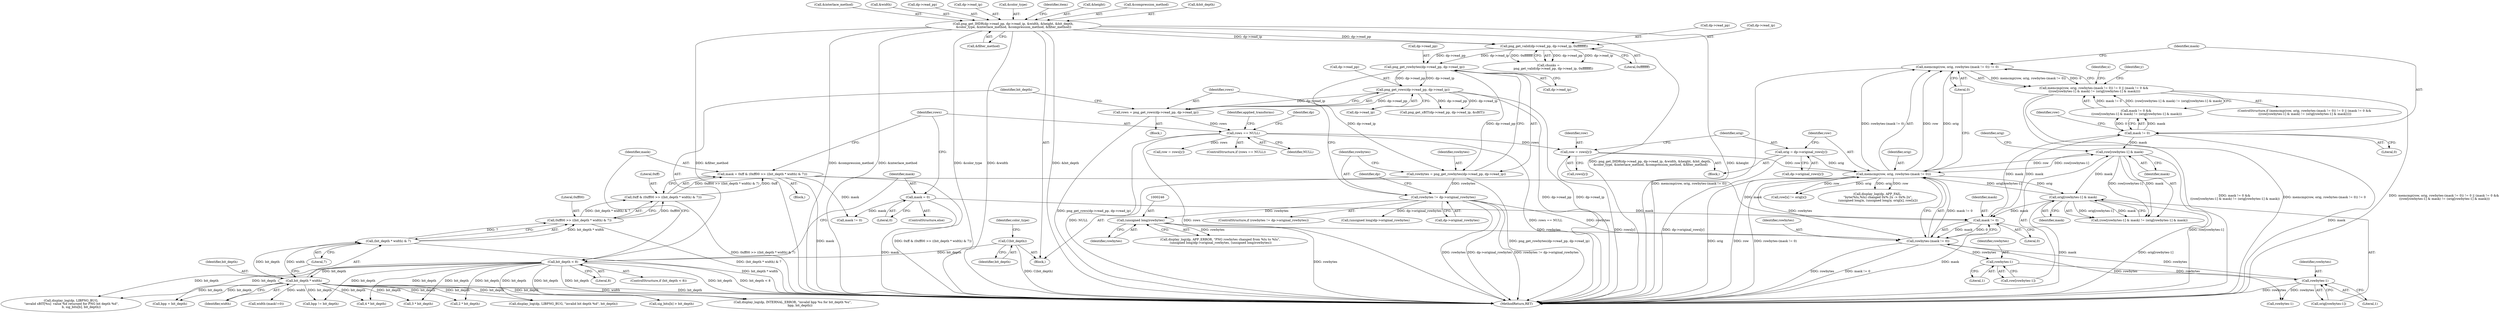 digraph "0_Android_9d4853418ab2f754c2b63e091c29c5529b8b86ca_21@API" {
"1000334" [label="(Call,memcmp(row, orig, rowbytes-(mask != 0)) != 0)"];
"1000335" [label="(Call,memcmp(row, orig, rowbytes-(mask != 0)))"];
"1000349" [label="(Call,row[rowbytes-1] & mask)"];
"1000345" [label="(Call,mask != 0)"];
"1000340" [label="(Call,mask != 0)"];
"1000265" [label="(Call,mask = 0xff & (0xff00 >> ((bit_depth * width) & 7)))"];
"1000267" [label="(Call,0xff & (0xff00 >> ((bit_depth * width) & 7)))"];
"1000269" [label="(Call,0xff00 >> ((bit_depth * width) & 7))"];
"1000271" [label="(Call,(bit_depth * width) & 7)"];
"1000272" [label="(Call,bit_depth * width)"];
"1000261" [label="(Call,bit_depth < 8)"];
"1000176" [label="(Call,C(bit_depth))"];
"1000277" [label="(Call,mask = 0)"];
"1000356" [label="(Call,orig[rowbytes-1] & mask)"];
"1000319" [label="(Call,row = rows[y])"];
"1000281" [label="(Call,rows == NULL)"];
"1000250" [label="(Call,rows = png_get_rows(dp->read_pp, dp->read_ip))"];
"1000252" [label="(Call,png_get_rows(dp->read_pp, dp->read_ip))"];
"1000223" [label="(Call,png_get_rowbytes(dp->read_pp, dp->read_ip))"];
"1000197" [label="(Call,png_get_valid(dp->read_pp, dp->read_ip, 0xffffffff))"];
"1000146" [label="(Call,png_get_IHDR(dp->read_pp, dp->read_ip, &width, &height, &bit_depth,\n &color_type, &interlace_method, &compression_method, &filter_method))"];
"1000325" [label="(Call,orig = dp->original_rows[y])"];
"1000338" [label="(Call,rowbytes-(mask != 0))"];
"1000245" [label="(Call,(unsigned long)rowbytes)"];
"1000231" [label="(Call,rowbytes != dp->original_rowbytes)"];
"1000221" [label="(Call,rowbytes = png_get_rowbytes(dp->read_pp, dp->read_ip))"];
"1000359" [label="(Call,rowbytes-1)"];
"1000352" [label="(Call,rowbytes-1)"];
"1000333" [label="(Call,memcmp(row, orig, rowbytes-(mask != 0)) != 0 || (mask != 0 &&\n ((row[rowbytes-1] & mask) != (orig[rowbytes-1] & mask))))"];
"1000265" [label="(Call,mask = 0xff & (0xff00 >> ((bit_depth * width) & 7)))"];
"1000723" [label="(Call,display_log(dp, LIBPNG_BUG, \"invalid bit depth %d\", bit_depth))"];
"1000326" [label="(Identifier,orig)"];
"1000274" [label="(Identifier,width)"];
"1000340" [label="(Call,mask != 0)"];
"1000197" [label="(Call,png_get_valid(dp->read_pp, dp->read_ip, 0xffffffff))"];
"1000371" [label="(Call,rowbytes-1)"];
"1000362" [label="(Identifier,mask)"];
"1000230" [label="(ControlStructure,if (rowbytes != dp->original_rowbytes))"];
"1000555" [label="(Call,sig_bits[b] > bit_depth)"];
"1000176" [label="(Call,C(bit_depth))"];
"1000345" [label="(Call,mask != 0)"];
"1000485" [label="(Call,3 * bit_depth)"];
"1000377" [label="(Call,row[x] != orig[x])"];
"1000352" [label="(Call,rowbytes-1)"];
"1000161" [label="(Call,&interlace_method)"];
"1000336" [label="(Identifier,row)"];
"1000360" [label="(Identifier,rowbytes)"];
"1000791" [label="(Call,width-(mask!=0))"];
"1000271" [label="(Call,(bit_depth * width) & 7)"];
"1000771" [label="(Call,row = rows[y])"];
"1000436" [label="(Call,bpp = bit_depth)"];
"1000153" [label="(Call,&width)"];
"1000285" [label="(Identifier,dp)"];
"1000361" [label="(Literal,1)"];
"1000277" [label="(Call,mask = 0)"];
"1000204" [label="(Literal,0xffffffff)"];
"1000359" [label="(Call,rowbytes-1)"];
"1000179" [label="(Identifier,color_type)"];
"1000232" [label="(Identifier,rowbytes)"];
"1000356" [label="(Call,orig[rowbytes-1] & mask)"];
"1000266" [label="(Identifier,mask)"];
"1000275" [label="(Literal,7)"];
"1000354" [label="(Literal,1)"];
"1000256" [label="(Call,dp->read_ip)"];
"1000253" [label="(Call,dp->read_pp)"];
"1000236" [label="(Call,display_log(dp, APP_ERROR, \"PNG rowbytes changed from %lu to %lu\",\n (unsigned long)dp->original_rowbytes, (unsigned long)rowbytes))"];
"1000319" [label="(Call,row = rows[y])"];
"1000346" [label="(Identifier,mask)"];
"1000147" [label="(Call,dp->read_pp)"];
"1000150" [label="(Call,dp->read_ip)"];
"1000227" [label="(Call,dp->read_ip)"];
"1000349" [label="(Call,row[rowbytes-1] & mask)"];
"1000159" [label="(Call,&color_type)"];
"1000165" [label="(Call,&filter_method)"];
"1000224" [label="(Call,dp->read_pp)"];
"1000231" [label="(Call,rowbytes != dp->original_rowbytes)"];
"1000222" [label="(Identifier,rowbytes)"];
"1000344" [label="(Call,mask != 0 &&\n ((row[rowbytes-1] & mask) != (orig[rowbytes-1] & mask)))"];
"1000353" [label="(Identifier,rowbytes)"];
"1000280" [label="(ControlStructure,if (rows == NULL))"];
"1000201" [label="(Call,dp->read_ip)"];
"1000869" [label="(MethodReturn,RET)"];
"1000351" [label="(Identifier,row)"];
"1000357" [label="(Call,orig[rowbytes-1])"];
"1000169" [label="(Identifier,item)"];
"1000292" [label="(Identifier,applied_transforms)"];
"1000268" [label="(Literal,0xff)"];
"1000385" [label="(Call,display_log(dp, APP_FAIL,\n \"byte(%lu,%lu) changed 0x%.2x -> 0x%.2x\",\n (unsigned long)x, (unsigned long)y, orig[x], row[x]))"];
"1000279" [label="(Literal,0)"];
"1000355" [label="(Identifier,mask)"];
"1000221" [label="(Call,rowbytes = png_get_rowbytes(dp->read_pp, dp->read_ip))"];
"1000332" [label="(ControlStructure,if (memcmp(row, orig, rowbytes-(mask != 0)) != 0 || (mask != 0 &&\n ((row[rowbytes-1] & mask) != (orig[rowbytes-1] & mask)))))"];
"1000237" [label="(Identifier,dp)"];
"1000264" [label="(Block,)"];
"1000325" [label="(Call,orig = dp->original_rows[y])"];
"1000270" [label="(Literal,0xff00)"];
"1000578" [label="(Call,display_log(dp, INTERNAL_ERROR, \"invalid bpp %u for bit_depth %u\",\n               bpp, bit_depth))"];
"1000240" [label="(Call,(unsigned long)dp->original_rowbytes)"];
"1000133" [label="(Block,)"];
"1000520" [label="(Call,4 * bit_depth)"];
"1000276" [label="(ControlStructure,else)"];
"1000411" [label="(Call,png_get_sBIT(dp->read_pp, dp->read_ip, &sBIT))"];
"1000342" [label="(Literal,0)"];
"1000320" [label="(Identifier,row)"];
"1000457" [label="(Call,2 * bit_depth)"];
"1000272" [label="(Call,bit_depth * width)"];
"1000263" [label="(Literal,8)"];
"1000335" [label="(Call,memcmp(row, orig, rowbytes-(mask != 0)))"];
"1000198" [label="(Call,dp->read_pp)"];
"1000348" [label="(Call,(row[rowbytes-1] & mask) != (orig[rowbytes-1] & mask))"];
"1000195" [label="(Call,chunks =\n          png_get_valid(dp->read_pp, dp->read_ip, 0xffffffff))"];
"1000334" [label="(Call,memcmp(row, orig, rowbytes-(mask != 0)) != 0)"];
"1000317" [label="(Block,)"];
"1000177" [label="(Identifier,bit_depth)"];
"1000574" [label="(Call,bpp != bit_depth)"];
"1000252" [label="(Call,png_get_rows(dp->read_pp, dp->read_ip))"];
"1000233" [label="(Call,dp->original_rowbytes)"];
"1000316" [label="(Identifier,y)"];
"1000155" [label="(Call,&height)"];
"1000248" [label="(Block,)"];
"1000338" [label="(Call,rowbytes-(mask != 0))"];
"1000146" [label="(Call,png_get_IHDR(dp->read_pp, dp->read_ip, &width, &height, &bit_depth,\n &color_type, &interlace_method, &compression_method, &filter_method))"];
"1000327" [label="(Call,dp->original_rows[y])"];
"1000343" [label="(Literal,0)"];
"1000283" [label="(Identifier,NULL)"];
"1000247" [label="(Identifier,rowbytes)"];
"1000267" [label="(Call,0xff & (0xff00 >> ((bit_depth * width) & 7)))"];
"1000163" [label="(Call,&compression_method)"];
"1000223" [label="(Call,png_get_rowbytes(dp->read_pp, dp->read_ip))"];
"1000278" [label="(Identifier,mask)"];
"1000347" [label="(Literal,0)"];
"1000157" [label="(Call,&bit_depth)"];
"1000251" [label="(Identifier,rows)"];
"1000333" [label="(Call,memcmp(row, orig, rowbytes-(mask != 0)) != 0 || (mask != 0 &&\n ((row[rowbytes-1] & mask) != (orig[rowbytes-1] & mask))))"];
"1000560" [label="(Call,display_log(dp, LIBPNG_BUG,\n \"invalid sBIT[%u]  value %d returned for PNG bit depth %d\",\n                     b, sig_bits[b], bit_depth))"];
"1000260" [label="(ControlStructure,if (bit_depth < 8))"];
"1000262" [label="(Identifier,bit_depth)"];
"1000281" [label="(Call,rows == NULL)"];
"1000269" [label="(Call,0xff00 >> ((bit_depth * width) & 7))"];
"1000367" [label="(Identifier,x)"];
"1000282" [label="(Identifier,rows)"];
"1000339" [label="(Identifier,rowbytes)"];
"1000350" [label="(Call,row[rowbytes-1])"];
"1000273" [label="(Identifier,bit_depth)"];
"1000358" [label="(Identifier,orig)"];
"1000337" [label="(Identifier,orig)"];
"1000261" [label="(Call,bit_depth < 8)"];
"1000341" [label="(Identifier,mask)"];
"1000321" [label="(Call,rows[y])"];
"1000245" [label="(Call,(unsigned long)rowbytes)"];
"1000250" [label="(Call,rows = png_get_rows(dp->read_pp, dp->read_ip))"];
"1000737" [label="(Call,mask != 0)"];
"1000334" -> "1000333"  [label="AST: "];
"1000334" -> "1000343"  [label="CFG: "];
"1000335" -> "1000334"  [label="AST: "];
"1000343" -> "1000334"  [label="AST: "];
"1000346" -> "1000334"  [label="CFG: "];
"1000333" -> "1000334"  [label="CFG: "];
"1000334" -> "1000869"  [label="DDG: memcmp(row, orig, rowbytes-(mask != 0))"];
"1000334" -> "1000333"  [label="DDG: memcmp(row, orig, rowbytes-(mask != 0))"];
"1000334" -> "1000333"  [label="DDG: 0"];
"1000335" -> "1000334"  [label="DDG: row"];
"1000335" -> "1000334"  [label="DDG: orig"];
"1000335" -> "1000334"  [label="DDG: rowbytes-(mask != 0)"];
"1000335" -> "1000338"  [label="CFG: "];
"1000336" -> "1000335"  [label="AST: "];
"1000337" -> "1000335"  [label="AST: "];
"1000338" -> "1000335"  [label="AST: "];
"1000343" -> "1000335"  [label="CFG: "];
"1000335" -> "1000869"  [label="DDG: row"];
"1000335" -> "1000869"  [label="DDG: rowbytes-(mask != 0)"];
"1000335" -> "1000869"  [label="DDG: orig"];
"1000349" -> "1000335"  [label="DDG: row[rowbytes-1]"];
"1000319" -> "1000335"  [label="DDG: row"];
"1000325" -> "1000335"  [label="DDG: orig"];
"1000356" -> "1000335"  [label="DDG: orig[rowbytes-1]"];
"1000338" -> "1000335"  [label="DDG: rowbytes"];
"1000338" -> "1000335"  [label="DDG: mask != 0"];
"1000335" -> "1000349"  [label="DDG: row"];
"1000335" -> "1000356"  [label="DDG: orig"];
"1000335" -> "1000377"  [label="DDG: row"];
"1000335" -> "1000377"  [label="DDG: orig"];
"1000335" -> "1000385"  [label="DDG: orig"];
"1000335" -> "1000385"  [label="DDG: row"];
"1000349" -> "1000348"  [label="AST: "];
"1000349" -> "1000355"  [label="CFG: "];
"1000350" -> "1000349"  [label="AST: "];
"1000355" -> "1000349"  [label="AST: "];
"1000358" -> "1000349"  [label="CFG: "];
"1000349" -> "1000869"  [label="DDG: row[rowbytes-1]"];
"1000349" -> "1000348"  [label="DDG: row[rowbytes-1]"];
"1000349" -> "1000348"  [label="DDG: mask"];
"1000345" -> "1000349"  [label="DDG: mask"];
"1000349" -> "1000356"  [label="DDG: mask"];
"1000345" -> "1000344"  [label="AST: "];
"1000345" -> "1000347"  [label="CFG: "];
"1000346" -> "1000345"  [label="AST: "];
"1000347" -> "1000345"  [label="AST: "];
"1000351" -> "1000345"  [label="CFG: "];
"1000344" -> "1000345"  [label="CFG: "];
"1000345" -> "1000869"  [label="DDG: mask"];
"1000345" -> "1000340"  [label="DDG: mask"];
"1000345" -> "1000344"  [label="DDG: mask"];
"1000345" -> "1000344"  [label="DDG: 0"];
"1000340" -> "1000345"  [label="DDG: mask"];
"1000340" -> "1000338"  [label="AST: "];
"1000340" -> "1000342"  [label="CFG: "];
"1000341" -> "1000340"  [label="AST: "];
"1000342" -> "1000340"  [label="AST: "];
"1000338" -> "1000340"  [label="CFG: "];
"1000340" -> "1000869"  [label="DDG: mask"];
"1000340" -> "1000338"  [label="DDG: mask"];
"1000340" -> "1000338"  [label="DDG: 0"];
"1000265" -> "1000340"  [label="DDG: mask"];
"1000277" -> "1000340"  [label="DDG: mask"];
"1000356" -> "1000340"  [label="DDG: mask"];
"1000265" -> "1000264"  [label="AST: "];
"1000265" -> "1000267"  [label="CFG: "];
"1000266" -> "1000265"  [label="AST: "];
"1000267" -> "1000265"  [label="AST: "];
"1000282" -> "1000265"  [label="CFG: "];
"1000265" -> "1000869"  [label="DDG: 0xff & (0xff00 >> ((bit_depth * width) & 7))"];
"1000265" -> "1000869"  [label="DDG: mask"];
"1000267" -> "1000265"  [label="DDG: 0xff"];
"1000267" -> "1000265"  [label="DDG: 0xff00 >> ((bit_depth * width) & 7)"];
"1000265" -> "1000737"  [label="DDG: mask"];
"1000267" -> "1000269"  [label="CFG: "];
"1000268" -> "1000267"  [label="AST: "];
"1000269" -> "1000267"  [label="AST: "];
"1000267" -> "1000869"  [label="DDG: 0xff00 >> ((bit_depth * width) & 7)"];
"1000269" -> "1000267"  [label="DDG: 0xff00"];
"1000269" -> "1000267"  [label="DDG: (bit_depth * width) & 7"];
"1000269" -> "1000271"  [label="CFG: "];
"1000270" -> "1000269"  [label="AST: "];
"1000271" -> "1000269"  [label="AST: "];
"1000269" -> "1000869"  [label="DDG: (bit_depth * width) & 7"];
"1000271" -> "1000269"  [label="DDG: bit_depth * width"];
"1000271" -> "1000269"  [label="DDG: 7"];
"1000271" -> "1000275"  [label="CFG: "];
"1000272" -> "1000271"  [label="AST: "];
"1000275" -> "1000271"  [label="AST: "];
"1000271" -> "1000869"  [label="DDG: bit_depth * width"];
"1000272" -> "1000271"  [label="DDG: bit_depth"];
"1000272" -> "1000271"  [label="DDG: width"];
"1000272" -> "1000274"  [label="CFG: "];
"1000273" -> "1000272"  [label="AST: "];
"1000274" -> "1000272"  [label="AST: "];
"1000275" -> "1000272"  [label="CFG: "];
"1000272" -> "1000869"  [label="DDG: width"];
"1000272" -> "1000869"  [label="DDG: bit_depth"];
"1000261" -> "1000272"  [label="DDG: bit_depth"];
"1000272" -> "1000436"  [label="DDG: bit_depth"];
"1000272" -> "1000457"  [label="DDG: bit_depth"];
"1000272" -> "1000485"  [label="DDG: bit_depth"];
"1000272" -> "1000520"  [label="DDG: bit_depth"];
"1000272" -> "1000555"  [label="DDG: bit_depth"];
"1000272" -> "1000560"  [label="DDG: bit_depth"];
"1000272" -> "1000574"  [label="DDG: bit_depth"];
"1000272" -> "1000578"  [label="DDG: bit_depth"];
"1000272" -> "1000723"  [label="DDG: bit_depth"];
"1000272" -> "1000791"  [label="DDG: width"];
"1000261" -> "1000260"  [label="AST: "];
"1000261" -> "1000263"  [label="CFG: "];
"1000262" -> "1000261"  [label="AST: "];
"1000263" -> "1000261"  [label="AST: "];
"1000266" -> "1000261"  [label="CFG: "];
"1000278" -> "1000261"  [label="CFG: "];
"1000261" -> "1000869"  [label="DDG: bit_depth"];
"1000261" -> "1000869"  [label="DDG: bit_depth < 8"];
"1000176" -> "1000261"  [label="DDG: bit_depth"];
"1000261" -> "1000436"  [label="DDG: bit_depth"];
"1000261" -> "1000457"  [label="DDG: bit_depth"];
"1000261" -> "1000485"  [label="DDG: bit_depth"];
"1000261" -> "1000520"  [label="DDG: bit_depth"];
"1000261" -> "1000555"  [label="DDG: bit_depth"];
"1000261" -> "1000560"  [label="DDG: bit_depth"];
"1000261" -> "1000574"  [label="DDG: bit_depth"];
"1000261" -> "1000578"  [label="DDG: bit_depth"];
"1000261" -> "1000723"  [label="DDG: bit_depth"];
"1000176" -> "1000133"  [label="AST: "];
"1000176" -> "1000177"  [label="CFG: "];
"1000177" -> "1000176"  [label="AST: "];
"1000179" -> "1000176"  [label="CFG: "];
"1000176" -> "1000869"  [label="DDG: C(bit_depth)"];
"1000277" -> "1000276"  [label="AST: "];
"1000277" -> "1000279"  [label="CFG: "];
"1000278" -> "1000277"  [label="AST: "];
"1000279" -> "1000277"  [label="AST: "];
"1000282" -> "1000277"  [label="CFG: "];
"1000277" -> "1000869"  [label="DDG: mask"];
"1000277" -> "1000737"  [label="DDG: mask"];
"1000356" -> "1000348"  [label="AST: "];
"1000356" -> "1000362"  [label="CFG: "];
"1000357" -> "1000356"  [label="AST: "];
"1000362" -> "1000356"  [label="AST: "];
"1000348" -> "1000356"  [label="CFG: "];
"1000356" -> "1000869"  [label="DDG: orig[rowbytes-1]"];
"1000356" -> "1000869"  [label="DDG: mask"];
"1000356" -> "1000348"  [label="DDG: orig[rowbytes-1]"];
"1000356" -> "1000348"  [label="DDG: mask"];
"1000319" -> "1000317"  [label="AST: "];
"1000319" -> "1000321"  [label="CFG: "];
"1000320" -> "1000319"  [label="AST: "];
"1000321" -> "1000319"  [label="AST: "];
"1000326" -> "1000319"  [label="CFG: "];
"1000319" -> "1000869"  [label="DDG: rows[y]"];
"1000281" -> "1000319"  [label="DDG: rows"];
"1000281" -> "1000280"  [label="AST: "];
"1000281" -> "1000283"  [label="CFG: "];
"1000282" -> "1000281"  [label="AST: "];
"1000283" -> "1000281"  [label="AST: "];
"1000285" -> "1000281"  [label="CFG: "];
"1000292" -> "1000281"  [label="CFG: "];
"1000281" -> "1000869"  [label="DDG: rows"];
"1000281" -> "1000869"  [label="DDG: rows == NULL"];
"1000281" -> "1000869"  [label="DDG: NULL"];
"1000250" -> "1000281"  [label="DDG: rows"];
"1000281" -> "1000771"  [label="DDG: rows"];
"1000250" -> "1000248"  [label="AST: "];
"1000250" -> "1000252"  [label="CFG: "];
"1000251" -> "1000250"  [label="AST: "];
"1000252" -> "1000250"  [label="AST: "];
"1000262" -> "1000250"  [label="CFG: "];
"1000250" -> "1000869"  [label="DDG: png_get_rows(dp->read_pp, dp->read_ip)"];
"1000252" -> "1000250"  [label="DDG: dp->read_pp"];
"1000252" -> "1000250"  [label="DDG: dp->read_ip"];
"1000252" -> "1000256"  [label="CFG: "];
"1000253" -> "1000252"  [label="AST: "];
"1000256" -> "1000252"  [label="AST: "];
"1000252" -> "1000869"  [label="DDG: dp->read_pp"];
"1000252" -> "1000869"  [label="DDG: dp->read_ip"];
"1000223" -> "1000252"  [label="DDG: dp->read_pp"];
"1000223" -> "1000252"  [label="DDG: dp->read_ip"];
"1000252" -> "1000411"  [label="DDG: dp->read_pp"];
"1000252" -> "1000411"  [label="DDG: dp->read_ip"];
"1000223" -> "1000221"  [label="AST: "];
"1000223" -> "1000227"  [label="CFG: "];
"1000224" -> "1000223"  [label="AST: "];
"1000227" -> "1000223"  [label="AST: "];
"1000221" -> "1000223"  [label="CFG: "];
"1000223" -> "1000221"  [label="DDG: dp->read_pp"];
"1000223" -> "1000221"  [label="DDG: dp->read_ip"];
"1000197" -> "1000223"  [label="DDG: dp->read_pp"];
"1000197" -> "1000223"  [label="DDG: dp->read_ip"];
"1000197" -> "1000195"  [label="AST: "];
"1000197" -> "1000204"  [label="CFG: "];
"1000198" -> "1000197"  [label="AST: "];
"1000201" -> "1000197"  [label="AST: "];
"1000204" -> "1000197"  [label="AST: "];
"1000195" -> "1000197"  [label="CFG: "];
"1000197" -> "1000195"  [label="DDG: dp->read_pp"];
"1000197" -> "1000195"  [label="DDG: dp->read_ip"];
"1000197" -> "1000195"  [label="DDG: 0xffffffff"];
"1000146" -> "1000197"  [label="DDG: dp->read_pp"];
"1000146" -> "1000197"  [label="DDG: dp->read_ip"];
"1000146" -> "1000133"  [label="AST: "];
"1000146" -> "1000165"  [label="CFG: "];
"1000147" -> "1000146"  [label="AST: "];
"1000150" -> "1000146"  [label="AST: "];
"1000153" -> "1000146"  [label="AST: "];
"1000155" -> "1000146"  [label="AST: "];
"1000157" -> "1000146"  [label="AST: "];
"1000159" -> "1000146"  [label="AST: "];
"1000161" -> "1000146"  [label="AST: "];
"1000163" -> "1000146"  [label="AST: "];
"1000165" -> "1000146"  [label="AST: "];
"1000169" -> "1000146"  [label="CFG: "];
"1000146" -> "1000869"  [label="DDG: &color_type"];
"1000146" -> "1000869"  [label="DDG: &bit_depth"];
"1000146" -> "1000869"  [label="DDG: &height"];
"1000146" -> "1000869"  [label="DDG: &width"];
"1000146" -> "1000869"  [label="DDG: &compression_method"];
"1000146" -> "1000869"  [label="DDG: png_get_IHDR(dp->read_pp, dp->read_ip, &width, &height, &bit_depth,\n &color_type, &interlace_method, &compression_method, &filter_method)"];
"1000146" -> "1000869"  [label="DDG: &interlace_method"];
"1000146" -> "1000869"  [label="DDG: &filter_method"];
"1000325" -> "1000317"  [label="AST: "];
"1000325" -> "1000327"  [label="CFG: "];
"1000326" -> "1000325"  [label="AST: "];
"1000327" -> "1000325"  [label="AST: "];
"1000336" -> "1000325"  [label="CFG: "];
"1000325" -> "1000869"  [label="DDG: dp->original_rows[y]"];
"1000339" -> "1000338"  [label="AST: "];
"1000338" -> "1000869"  [label="DDG: rowbytes"];
"1000338" -> "1000869"  [label="DDG: mask != 0"];
"1000245" -> "1000338"  [label="DDG: rowbytes"];
"1000359" -> "1000338"  [label="DDG: rowbytes"];
"1000231" -> "1000338"  [label="DDG: rowbytes"];
"1000338" -> "1000352"  [label="DDG: rowbytes"];
"1000338" -> "1000371"  [label="DDG: rowbytes"];
"1000245" -> "1000236"  [label="AST: "];
"1000245" -> "1000247"  [label="CFG: "];
"1000246" -> "1000245"  [label="AST: "];
"1000247" -> "1000245"  [label="AST: "];
"1000236" -> "1000245"  [label="CFG: "];
"1000245" -> "1000869"  [label="DDG: rowbytes"];
"1000245" -> "1000236"  [label="DDG: rowbytes"];
"1000231" -> "1000245"  [label="DDG: rowbytes"];
"1000231" -> "1000230"  [label="AST: "];
"1000231" -> "1000233"  [label="CFG: "];
"1000232" -> "1000231"  [label="AST: "];
"1000233" -> "1000231"  [label="AST: "];
"1000237" -> "1000231"  [label="CFG: "];
"1000251" -> "1000231"  [label="CFG: "];
"1000231" -> "1000869"  [label="DDG: dp->original_rowbytes"];
"1000231" -> "1000869"  [label="DDG: rowbytes != dp->original_rowbytes"];
"1000231" -> "1000869"  [label="DDG: rowbytes"];
"1000221" -> "1000231"  [label="DDG: rowbytes"];
"1000231" -> "1000240"  [label="DDG: dp->original_rowbytes"];
"1000221" -> "1000133"  [label="AST: "];
"1000222" -> "1000221"  [label="AST: "];
"1000232" -> "1000221"  [label="CFG: "];
"1000221" -> "1000869"  [label="DDG: png_get_rowbytes(dp->read_pp, dp->read_ip)"];
"1000359" -> "1000357"  [label="AST: "];
"1000359" -> "1000361"  [label="CFG: "];
"1000360" -> "1000359"  [label="AST: "];
"1000361" -> "1000359"  [label="AST: "];
"1000357" -> "1000359"  [label="CFG: "];
"1000359" -> "1000869"  [label="DDG: rowbytes"];
"1000352" -> "1000359"  [label="DDG: rowbytes"];
"1000359" -> "1000371"  [label="DDG: rowbytes"];
"1000352" -> "1000350"  [label="AST: "];
"1000352" -> "1000354"  [label="CFG: "];
"1000353" -> "1000352"  [label="AST: "];
"1000354" -> "1000352"  [label="AST: "];
"1000350" -> "1000352"  [label="CFG: "];
"1000333" -> "1000332"  [label="AST: "];
"1000333" -> "1000344"  [label="CFG: "];
"1000344" -> "1000333"  [label="AST: "];
"1000367" -> "1000333"  [label="CFG: "];
"1000316" -> "1000333"  [label="CFG: "];
"1000333" -> "1000869"  [label="DDG: memcmp(row, orig, rowbytes-(mask != 0)) != 0"];
"1000333" -> "1000869"  [label="DDG: memcmp(row, orig, rowbytes-(mask != 0)) != 0 || (mask != 0 &&\n ((row[rowbytes-1] & mask) != (orig[rowbytes-1] & mask)))"];
"1000333" -> "1000869"  [label="DDG: mask != 0 &&\n ((row[rowbytes-1] & mask) != (orig[rowbytes-1] & mask))"];
"1000344" -> "1000333"  [label="DDG: mask != 0"];
"1000344" -> "1000333"  [label="DDG: (row[rowbytes-1] & mask) != (orig[rowbytes-1] & mask)"];
}
